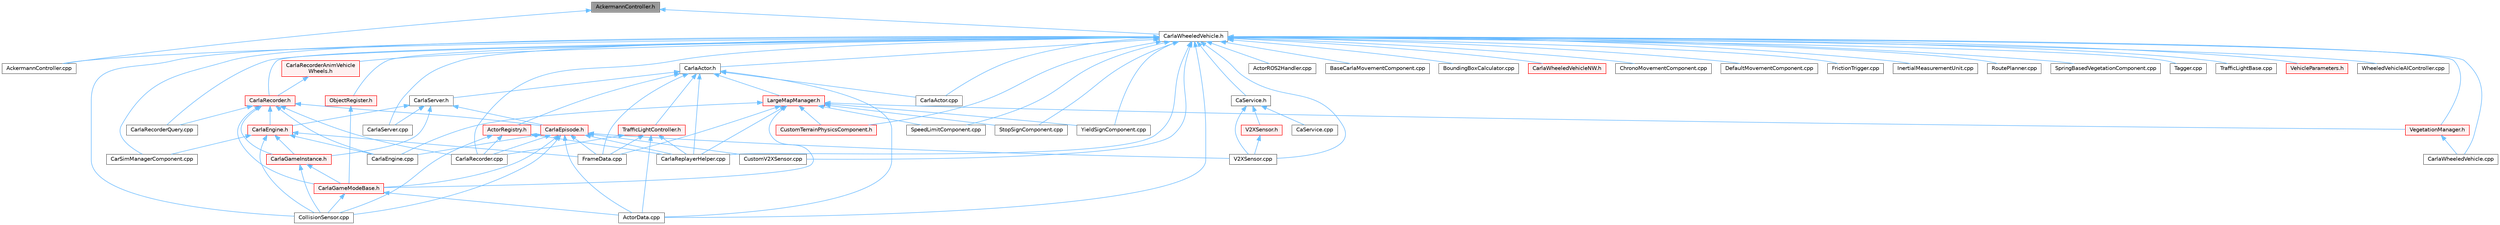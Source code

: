 digraph "AckermannController.h"
{
 // INTERACTIVE_SVG=YES
 // LATEX_PDF_SIZE
  bgcolor="transparent";
  edge [fontname=Helvetica,fontsize=10,labelfontname=Helvetica,labelfontsize=10];
  node [fontname=Helvetica,fontsize=10,shape=box,height=0.2,width=0.4];
  Node1 [id="Node000001",label="AckermannController.h",height=0.2,width=0.4,color="gray40", fillcolor="grey60", style="filled", fontcolor="black",tooltip=" "];
  Node1 -> Node2 [id="edge1_Node000001_Node000002",dir="back",color="steelblue1",style="solid",tooltip=" "];
  Node2 [id="Node000002",label="AckermannController.cpp",height=0.2,width=0.4,color="grey40", fillcolor="white", style="filled",URL="$d1/d47/AckermannController_8cpp.html",tooltip=" "];
  Node1 -> Node3 [id="edge2_Node000001_Node000003",dir="back",color="steelblue1",style="solid",tooltip=" "];
  Node3 [id="Node000003",label="CarlaWheeledVehicle.h",height=0.2,width=0.4,color="grey40", fillcolor="white", style="filled",URL="$d3/d00/CarlaWheeledVehicle_8h.html",tooltip=" "];
  Node3 -> Node2 [id="edge3_Node000003_Node000002",dir="back",color="steelblue1",style="solid",tooltip=" "];
  Node3 -> Node4 [id="edge4_Node000003_Node000004",dir="back",color="steelblue1",style="solid",tooltip=" "];
  Node4 [id="Node000004",label="ActorData.cpp",height=0.2,width=0.4,color="grey40", fillcolor="white", style="filled",URL="$da/d7f/ActorData_8cpp.html",tooltip=" "];
  Node3 -> Node5 [id="edge5_Node000003_Node000005",dir="back",color="steelblue1",style="solid",tooltip=" "];
  Node5 [id="Node000005",label="ActorROS2Handler.cpp",height=0.2,width=0.4,color="grey40", fillcolor="white", style="filled",URL="$d6/d65/ActorROS2Handler_8cpp.html",tooltip=" "];
  Node3 -> Node6 [id="edge6_Node000003_Node000006",dir="back",color="steelblue1",style="solid",tooltip=" "];
  Node6 [id="Node000006",label="BaseCarlaMovementComponent.cpp",height=0.2,width=0.4,color="grey40", fillcolor="white", style="filled",URL="$da/da6/BaseCarlaMovementComponent_8cpp.html",tooltip=" "];
  Node3 -> Node7 [id="edge7_Node000003_Node000007",dir="back",color="steelblue1",style="solid",tooltip=" "];
  Node7 [id="Node000007",label="BoundingBoxCalculator.cpp",height=0.2,width=0.4,color="grey40", fillcolor="white", style="filled",URL="$dd/dd8/BoundingBoxCalculator_8cpp.html",tooltip=" "];
  Node3 -> Node8 [id="edge8_Node000003_Node000008",dir="back",color="steelblue1",style="solid",tooltip=" "];
  Node8 [id="Node000008",label="CaService.h",height=0.2,width=0.4,color="grey40", fillcolor="white", style="filled",URL="$df/dd8/CaService_8h.html",tooltip=" "];
  Node8 -> Node9 [id="edge9_Node000008_Node000009",dir="back",color="steelblue1",style="solid",tooltip=" "];
  Node9 [id="Node000009",label="CaService.cpp",height=0.2,width=0.4,color="grey40", fillcolor="white", style="filled",URL="$d0/d8d/CaService_8cpp.html",tooltip=" "];
  Node8 -> Node10 [id="edge10_Node000008_Node000010",dir="back",color="steelblue1",style="solid",tooltip=" "];
  Node10 [id="Node000010",label="V2XSensor.cpp",height=0.2,width=0.4,color="grey40", fillcolor="white", style="filled",URL="$d2/df9/V2XSensor_8cpp.html",tooltip=" "];
  Node8 -> Node11 [id="edge11_Node000008_Node000011",dir="back",color="steelblue1",style="solid",tooltip=" "];
  Node11 [id="Node000011",label="V2XSensor.h",height=0.2,width=0.4,color="red", fillcolor="#FFF0F0", style="filled",URL="$d1/d71/V2XSensor_8h.html",tooltip=" "];
  Node11 -> Node10 [id="edge12_Node000011_Node000010",dir="back",color="steelblue1",style="solid",tooltip=" "];
  Node3 -> Node46 [id="edge13_Node000003_Node000046",dir="back",color="steelblue1",style="solid",tooltip=" "];
  Node46 [id="Node000046",label="CarSimManagerComponent.cpp",height=0.2,width=0.4,color="grey40", fillcolor="white", style="filled",URL="$d2/d56/CarSimManagerComponent_8cpp.html",tooltip=" "];
  Node3 -> Node47 [id="edge14_Node000003_Node000047",dir="back",color="steelblue1",style="solid",tooltip=" "];
  Node47 [id="Node000047",label="CarlaActor.cpp",height=0.2,width=0.4,color="grey40", fillcolor="white", style="filled",URL="$d3/d43/CarlaActor_8cpp.html",tooltip=" "];
  Node3 -> Node48 [id="edge15_Node000003_Node000048",dir="back",color="steelblue1",style="solid",tooltip=" "];
  Node48 [id="Node000048",label="CarlaActor.h",height=0.2,width=0.4,color="grey40", fillcolor="white", style="filled",URL="$de/d36/CarlaActor_8h.html",tooltip=" "];
  Node48 -> Node4 [id="edge16_Node000048_Node000004",dir="back",color="steelblue1",style="solid",tooltip=" "];
  Node48 -> Node49 [id="edge17_Node000048_Node000049",dir="back",color="steelblue1",style="solid",tooltip=" "];
  Node49 [id="Node000049",label="ActorRegistry.h",height=0.2,width=0.4,color="red", fillcolor="#FFF0F0", style="filled",URL="$da/de4/ActorRegistry_8h.html",tooltip=" "];
  Node49 -> Node77 [id="edge18_Node000049_Node000077",dir="back",color="steelblue1",style="solid",tooltip=" "];
  Node77 [id="Node000077",label="CarlaRecorder.cpp",height=0.2,width=0.4,color="grey40", fillcolor="white", style="filled",URL="$da/d49/CarlaRecorder_8cpp.html",tooltip=" "];
  Node49 -> Node58 [id="edge19_Node000049_Node000058",dir="back",color="steelblue1",style="solid",tooltip=" "];
  Node58 [id="Node000058",label="CarlaReplayerHelper.cpp",height=0.2,width=0.4,color="grey40", fillcolor="white", style="filled",URL="$d2/d32/CarlaReplayerHelper_8cpp.html",tooltip=" "];
  Node49 -> Node18 [id="edge20_Node000049_Node000018",dir="back",color="steelblue1",style="solid",tooltip=" "];
  Node18 [id="Node000018",label="CollisionSensor.cpp",height=0.2,width=0.4,color="grey40", fillcolor="white", style="filled",URL="$da/df0/CollisionSensor_8cpp.html",tooltip=" "];
  Node48 -> Node47 [id="edge21_Node000048_Node000047",dir="back",color="steelblue1",style="solid",tooltip=" "];
  Node48 -> Node58 [id="edge22_Node000048_Node000058",dir="back",color="steelblue1",style="solid",tooltip=" "];
  Node48 -> Node102 [id="edge23_Node000048_Node000102",dir="back",color="steelblue1",style="solid",tooltip=" "];
  Node102 [id="Node000102",label="CarlaServer.h",height=0.2,width=0.4,color="grey40", fillcolor="white", style="filled",URL="$d0/d35/CarlaServer_8h.html",tooltip=" "];
  Node102 -> Node103 [id="edge24_Node000102_Node000103",dir="back",color="steelblue1",style="solid",tooltip=" "];
  Node103 [id="Node000103",label="CarlaEngine.h",height=0.2,width=0.4,color="red", fillcolor="#FFF0F0", style="filled",URL="$d0/d11/CarlaEngine_8h.html",tooltip=" "];
  Node103 -> Node46 [id="edge25_Node000103_Node000046",dir="back",color="steelblue1",style="solid",tooltip=" "];
  Node103 -> Node52 [id="edge26_Node000103_Node000052",dir="back",color="steelblue1",style="solid",tooltip=" "];
  Node52 [id="Node000052",label="CarlaEngine.cpp",height=0.2,width=0.4,color="grey40", fillcolor="white", style="filled",URL="$d6/da1/CarlaEngine_8cpp.html",tooltip=" "];
  Node103 -> Node105 [id="edge27_Node000103_Node000105",dir="back",color="steelblue1",style="solid",tooltip=" "];
  Node105 [id="Node000105",label="CarlaGameInstance.h",height=0.2,width=0.4,color="red", fillcolor="#FFF0F0", style="filled",URL="$d2/dba/CarlaGameInstance_8h.html",tooltip=" "];
  Node105 -> Node54 [id="edge28_Node000105_Node000054",dir="back",color="steelblue1",style="solid",tooltip=" "];
  Node54 [id="Node000054",label="CarlaGameModeBase.h",height=0.2,width=0.4,color="red", fillcolor="#FFF0F0", style="filled",URL="$d3/d49/CarlaGameModeBase_8h.html",tooltip=" "];
  Node54 -> Node4 [id="edge29_Node000054_Node000004",dir="back",color="steelblue1",style="solid",tooltip=" "];
  Node54 -> Node18 [id="edge30_Node000054_Node000018",dir="back",color="steelblue1",style="solid",tooltip=" "];
  Node105 -> Node18 [id="edge31_Node000105_Node000018",dir="back",color="steelblue1",style="solid",tooltip=" "];
  Node103 -> Node18 [id="edge32_Node000103_Node000018",dir="back",color="steelblue1",style="solid",tooltip=" "];
  Node103 -> Node63 [id="edge33_Node000103_Node000063",dir="back",color="steelblue1",style="solid",tooltip=" "];
  Node63 [id="Node000063",label="FrameData.cpp",height=0.2,width=0.4,color="grey40", fillcolor="white", style="filled",URL="$df/d8a/FrameData_8cpp.html",tooltip=" "];
  Node102 -> Node51 [id="edge34_Node000102_Node000051",dir="back",color="steelblue1",style="solid",tooltip=" "];
  Node51 [id="Node000051",label="CarlaEpisode.h",height=0.2,width=0.4,color="red", fillcolor="#FFF0F0", style="filled",URL="$de/db8/CarlaEpisode_8h.html",tooltip=" "];
  Node51 -> Node4 [id="edge35_Node000051_Node000004",dir="back",color="steelblue1",style="solid",tooltip=" "];
  Node51 -> Node52 [id="edge36_Node000051_Node000052",dir="back",color="steelblue1",style="solid",tooltip=" "];
  Node51 -> Node54 [id="edge37_Node000051_Node000054",dir="back",color="steelblue1",style="solid",tooltip=" "];
  Node51 -> Node77 [id="edge38_Node000051_Node000077",dir="back",color="steelblue1",style="solid",tooltip=" "];
  Node51 -> Node58 [id="edge39_Node000051_Node000058",dir="back",color="steelblue1",style="solid",tooltip=" "];
  Node51 -> Node18 [id="edge40_Node000051_Node000018",dir="back",color="steelblue1",style="solid",tooltip=" "];
  Node51 -> Node20 [id="edge41_Node000051_Node000020",dir="back",color="steelblue1",style="solid",tooltip=" "];
  Node20 [id="Node000020",label="CustomV2XSensor.cpp",height=0.2,width=0.4,color="grey40", fillcolor="white", style="filled",URL="$d8/d97/CustomV2XSensor_8cpp.html",tooltip=" "];
  Node51 -> Node63 [id="edge42_Node000051_Node000063",dir="back",color="steelblue1",style="solid",tooltip=" "];
  Node51 -> Node10 [id="edge43_Node000051_Node000010",dir="back",color="steelblue1",style="solid",tooltip=" "];
  Node102 -> Node105 [id="edge44_Node000102_Node000105",dir="back",color="steelblue1",style="solid",tooltip=" "];
  Node102 -> Node59 [id="edge45_Node000102_Node000059",dir="back",color="steelblue1",style="solid",tooltip=" "];
  Node59 [id="Node000059",label="CarlaServer.cpp",height=0.2,width=0.4,color="grey40", fillcolor="white", style="filled",URL="$db/d6c/CarlaServer_8cpp.html",tooltip=" "];
  Node48 -> Node63 [id="edge46_Node000048_Node000063",dir="back",color="steelblue1",style="solid",tooltip=" "];
  Node48 -> Node112 [id="edge47_Node000048_Node000112",dir="back",color="steelblue1",style="solid",tooltip=" "];
  Node112 [id="Node000112",label="LargeMapManager.h",height=0.2,width=0.4,color="red", fillcolor="#FFF0F0", style="filled",URL="$d3/d30/LargeMapManager_8h.html",tooltip=" "];
  Node112 -> Node52 [id="edge48_Node000112_Node000052",dir="back",color="steelblue1",style="solid",tooltip=" "];
  Node112 -> Node54 [id="edge49_Node000112_Node000054",dir="back",color="steelblue1",style="solid",tooltip=" "];
  Node112 -> Node58 [id="edge50_Node000112_Node000058",dir="back",color="steelblue1",style="solid",tooltip=" "];
  Node112 -> Node113 [id="edge51_Node000112_Node000113",dir="back",color="steelblue1",style="solid",tooltip=" "];
  Node113 [id="Node000113",label="CustomTerrainPhysicsComponent.h",height=0.2,width=0.4,color="red", fillcolor="#FFF0F0", style="filled",URL="$d1/d4f/CustomTerrainPhysicsComponent_8h.html",tooltip=" "];
  Node112 -> Node63 [id="edge52_Node000112_Node000063",dir="back",color="steelblue1",style="solid",tooltip=" "];
  Node112 -> Node69 [id="edge53_Node000112_Node000069",dir="back",color="steelblue1",style="solid",tooltip=" "];
  Node69 [id="Node000069",label="SpeedLimitComponent.cpp",height=0.2,width=0.4,color="grey40", fillcolor="white", style="filled",URL="$d2/dd9/SpeedLimitComponent_8cpp.html",tooltip=" "];
  Node112 -> Node70 [id="edge54_Node000112_Node000070",dir="back",color="steelblue1",style="solid",tooltip=" "];
  Node70 [id="Node000070",label="StopSignComponent.cpp",height=0.2,width=0.4,color="grey40", fillcolor="white", style="filled",URL="$d6/ddb/StopSignComponent_8cpp.html",tooltip=" "];
  Node112 -> Node117 [id="edge55_Node000112_Node000117",dir="back",color="steelblue1",style="solid",tooltip=" "];
  Node117 [id="Node000117",label="VegetationManager.h",height=0.2,width=0.4,color="red", fillcolor="#FFF0F0", style="filled",URL="$d9/d64/VegetationManager_8h.html",tooltip=" "];
  Node117 -> Node61 [id="edge56_Node000117_Node000061",dir="back",color="steelblue1",style="solid",tooltip=" "];
  Node61 [id="Node000061",label="CarlaWheeledVehicle.cpp",height=0.2,width=0.4,color="grey40", fillcolor="white", style="filled",URL="$dc/d65/CarlaWheeledVehicle_8cpp.html",tooltip=" "];
  Node112 -> Node76 [id="edge57_Node000112_Node000076",dir="back",color="steelblue1",style="solid",tooltip=" "];
  Node76 [id="Node000076",label="YieldSignComponent.cpp",height=0.2,width=0.4,color="grey40", fillcolor="white", style="filled",URL="$d4/d36/YieldSignComponent_8cpp.html",tooltip=" "];
  Node48 -> Node118 [id="edge58_Node000048_Node000118",dir="back",color="steelblue1",style="solid",tooltip=" "];
  Node118 [id="Node000118",label="TrafficLightController.h",height=0.2,width=0.4,color="red", fillcolor="#FFF0F0", style="filled",URL="$dd/d67/TrafficLightController_8h.html",tooltip=" "];
  Node118 -> Node4 [id="edge59_Node000118_Node000004",dir="back",color="steelblue1",style="solid",tooltip=" "];
  Node118 -> Node77 [id="edge60_Node000118_Node000077",dir="back",color="steelblue1",style="solid",tooltip=" "];
  Node118 -> Node58 [id="edge61_Node000118_Node000058",dir="back",color="steelblue1",style="solid",tooltip=" "];
  Node118 -> Node63 [id="edge62_Node000118_Node000063",dir="back",color="steelblue1",style="solid",tooltip=" "];
  Node3 -> Node77 [id="edge63_Node000003_Node000077",dir="back",color="steelblue1",style="solid",tooltip=" "];
  Node3 -> Node122 [id="edge64_Node000003_Node000122",dir="back",color="steelblue1",style="solid",tooltip=" "];
  Node122 [id="Node000122",label="CarlaRecorder.h",height=0.2,width=0.4,color="red", fillcolor="#FFF0F0", style="filled",URL="$d9/d6a/CarlaRecorder_8h.html",tooltip=" "];
  Node122 -> Node52 [id="edge65_Node000122_Node000052",dir="back",color="steelblue1",style="solid",tooltip=" "];
  Node122 -> Node103 [id="edge66_Node000122_Node000103",dir="back",color="steelblue1",style="solid",tooltip=" "];
  Node122 -> Node51 [id="edge67_Node000122_Node000051",dir="back",color="steelblue1",style="solid",tooltip=" "];
  Node122 -> Node105 [id="edge68_Node000122_Node000105",dir="back",color="steelblue1",style="solid",tooltip=" "];
  Node122 -> Node54 [id="edge69_Node000122_Node000054",dir="back",color="steelblue1",style="solid",tooltip=" "];
  Node122 -> Node77 [id="edge70_Node000122_Node000077",dir="back",color="steelblue1",style="solid",tooltip=" "];
  Node122 -> Node141 [id="edge71_Node000122_Node000141",dir="back",color="steelblue1",style="solid",tooltip=" "];
  Node141 [id="Node000141",label="CarlaRecorderQuery.cpp",height=0.2,width=0.4,color="grey40", fillcolor="white", style="filled",URL="$de/dc6/CarlaRecorderQuery_8cpp.html",tooltip=" "];
  Node3 -> Node146 [id="edge72_Node000003_Node000146",dir="back",color="steelblue1",style="solid",tooltip=" "];
  Node146 [id="Node000146",label="CarlaRecorderAnimVehicle\lWheels.h",height=0.2,width=0.4,color="red", fillcolor="#FFF0F0", style="filled",URL="$d0/d5c/CarlaRecorderAnimVehicleWheels_8h.html",tooltip=" "];
  Node146 -> Node122 [id="edge73_Node000146_Node000122",dir="back",color="steelblue1",style="solid",tooltip=" "];
  Node3 -> Node141 [id="edge74_Node000003_Node000141",dir="back",color="steelblue1",style="solid",tooltip=" "];
  Node3 -> Node58 [id="edge75_Node000003_Node000058",dir="back",color="steelblue1",style="solid",tooltip=" "];
  Node3 -> Node59 [id="edge76_Node000003_Node000059",dir="back",color="steelblue1",style="solid",tooltip=" "];
  Node3 -> Node61 [id="edge77_Node000003_Node000061",dir="back",color="steelblue1",style="solid",tooltip=" "];
  Node3 -> Node150 [id="edge78_Node000003_Node000150",dir="back",color="steelblue1",style="solid",tooltip=" "];
  Node150 [id="Node000150",label="CarlaWheeledVehicleNW.h",height=0.2,width=0.4,color="red", fillcolor="#FFF0F0", style="filled",URL="$de/dba/CarlaWheeledVehicleNW_8h.html",tooltip=" "];
  Node3 -> Node152 [id="edge79_Node000003_Node000152",dir="back",color="steelblue1",style="solid",tooltip=" "];
  Node152 [id="Node000152",label="ChronoMovementComponent.cpp",height=0.2,width=0.4,color="grey40", fillcolor="white", style="filled",URL="$db/d1c/ChronoMovementComponent_8cpp.html",tooltip=" "];
  Node3 -> Node18 [id="edge80_Node000003_Node000018",dir="back",color="steelblue1",style="solid",tooltip=" "];
  Node3 -> Node113 [id="edge81_Node000003_Node000113",dir="back",color="steelblue1",style="solid",tooltip=" "];
  Node3 -> Node20 [id="edge82_Node000003_Node000020",dir="back",color="steelblue1",style="solid",tooltip=" "];
  Node3 -> Node153 [id="edge83_Node000003_Node000153",dir="back",color="steelblue1",style="solid",tooltip=" "];
  Node153 [id="Node000153",label="DefaultMovementComponent.cpp",height=0.2,width=0.4,color="grey40", fillcolor="white", style="filled",URL="$d1/d60/DefaultMovementComponent_8cpp.html",tooltip=" "];
  Node3 -> Node80 [id="edge84_Node000003_Node000080",dir="back",color="steelblue1",style="solid",tooltip=" "];
  Node80 [id="Node000080",label="FrictionTrigger.cpp",height=0.2,width=0.4,color="grey40", fillcolor="white", style="filled",URL="$d8/de2/FrictionTrigger_8cpp.html",tooltip=" "];
  Node3 -> Node24 [id="edge85_Node000003_Node000024",dir="back",color="steelblue1",style="solid",tooltip=" "];
  Node24 [id="Node000024",label="InertialMeasurementUnit.cpp",height=0.2,width=0.4,color="grey40", fillcolor="white", style="filled",URL="$d7/d78/InertialMeasurementUnit_8cpp.html",tooltip=" "];
  Node3 -> Node154 [id="edge86_Node000003_Node000154",dir="back",color="steelblue1",style="solid",tooltip=" "];
  Node154 [id="Node000154",label="ObjectRegister.h",height=0.2,width=0.4,color="red", fillcolor="#FFF0F0", style="filled",URL="$d4/d5b/ObjectRegister_8h.html",tooltip=" "];
  Node154 -> Node54 [id="edge87_Node000154_Node000054",dir="back",color="steelblue1",style="solid",tooltip=" "];
  Node3 -> Node156 [id="edge88_Node000003_Node000156",dir="back",color="steelblue1",style="solid",tooltip=" "];
  Node156 [id="Node000156",label="RoutePlanner.cpp",height=0.2,width=0.4,color="grey40", fillcolor="white", style="filled",URL="$de/d45/RoutePlanner_8cpp.html",tooltip=" "];
  Node3 -> Node69 [id="edge89_Node000003_Node000069",dir="back",color="steelblue1",style="solid",tooltip=" "];
  Node3 -> Node157 [id="edge90_Node000003_Node000157",dir="back",color="steelblue1",style="solid",tooltip=" "];
  Node157 [id="Node000157",label="SpringBasedVegetationComponent.cpp",height=0.2,width=0.4,color="grey40", fillcolor="white", style="filled",URL="$db/d66/SpringBasedVegetationComponent_8cpp.html",tooltip=" "];
  Node3 -> Node70 [id="edge91_Node000003_Node000070",dir="back",color="steelblue1",style="solid",tooltip=" "];
  Node3 -> Node158 [id="edge92_Node000003_Node000158",dir="back",color="steelblue1",style="solid",tooltip=" "];
  Node158 [id="Node000158",label="Tagger.cpp",height=0.2,width=0.4,color="grey40", fillcolor="white", style="filled",URL="$d2/d35/Tagger_8cpp.html",tooltip=" "];
  Node3 -> Node71 [id="edge93_Node000003_Node000071",dir="back",color="steelblue1",style="solid",tooltip=" "];
  Node71 [id="Node000071",label="TrafficLightBase.cpp",height=0.2,width=0.4,color="grey40", fillcolor="white", style="filled",URL="$d2/d40/TrafficLightBase_8cpp.html",tooltip=" "];
  Node3 -> Node10 [id="edge94_Node000003_Node000010",dir="back",color="steelblue1",style="solid",tooltip=" "];
  Node3 -> Node117 [id="edge95_Node000003_Node000117",dir="back",color="steelblue1",style="solid",tooltip=" "];
  Node3 -> Node159 [id="edge96_Node000003_Node000159",dir="back",color="steelblue1",style="solid",tooltip=" "];
  Node159 [id="Node000159",label="VehicleParameters.h",height=0.2,width=0.4,color="red", fillcolor="#FFF0F0", style="filled",URL="$d1/d1b/VehicleParameters_8h.html",tooltip=" "];
  Node3 -> Node160 [id="edge97_Node000003_Node000160",dir="back",color="steelblue1",style="solid",tooltip=" "];
  Node160 [id="Node000160",label="WheeledVehicleAIController.cpp",height=0.2,width=0.4,color="grey40", fillcolor="white", style="filled",URL="$d8/de0/WheeledVehicleAIController_8cpp.html",tooltip=" "];
  Node3 -> Node76 [id="edge98_Node000003_Node000076",dir="back",color="steelblue1",style="solid",tooltip=" "];
}
